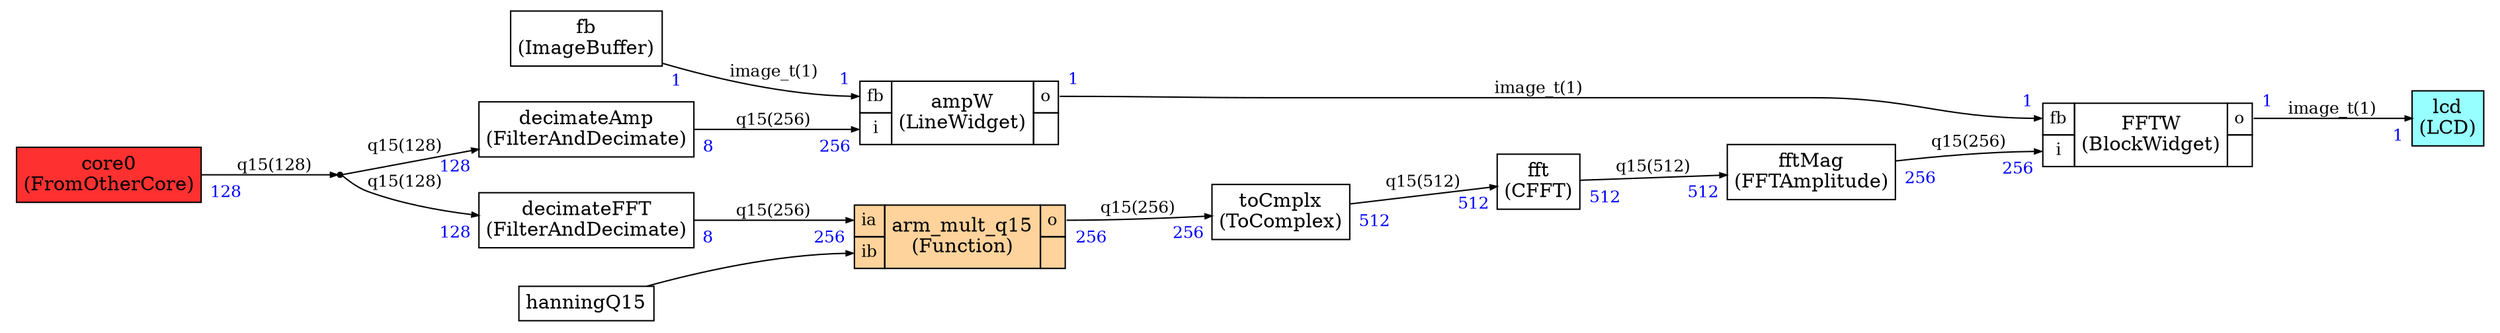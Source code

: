 



digraph structs {
    bgcolor = "white"
    node [shape=plaintext,color="black",fontcolor="black",fontname="Times-Roman"]
    rankdir=LR
    edge [arrowsize="0.5",color="black",fontcolor="black",fontname="Times-Roman"]



FFTW [label=<
<TABLE color="black" bgcolor="None" BORDER="0" CELLBORDER="1" CELLSPACING="0" CELLPADDING="4">
  <TR>
    <TD PORT="fb"><FONT POINT-SIZE="12.0" COLOR="black">fb</FONT></TD>
    <TD ALIGN="CENTER" ROWSPAN="2"><FONT COLOR="black" POINT-SIZE="14.0">FFTW<BR/>(BlockWidget)</FONT></TD>
    <TD PORT="o"><FONT POINT-SIZE="12.0" COLOR="black">o</FONT></TD>
  </TR>
<TR>
<TD PORT="i"><FONT POINT-SIZE="12.0" COLOR="black">i</FONT></TD>

 
<TD></TD></TR>

</TABLE>>];


ampW [label=<
<TABLE color="black" bgcolor="None" BORDER="0" CELLBORDER="1" CELLSPACING="0" CELLPADDING="4">
  <TR>
    <TD PORT="fb"><FONT POINT-SIZE="12.0" COLOR="black">fb</FONT></TD>
    <TD ALIGN="CENTER" ROWSPAN="2"><FONT COLOR="black" POINT-SIZE="14.0">ampW<BR/>(LineWidget)</FONT></TD>
    <TD PORT="o"><FONT POINT-SIZE="12.0" COLOR="black">o</FONT></TD>
  </TR>
<TR>
<TD PORT="i"><FONT POINT-SIZE="12.0" COLOR="black">i</FONT></TD>

 
<TD></TD></TR>

</TABLE>>];


arm_mult_q151 [label=<
<TABLE color="black" bgcolor="burlywood1" BORDER="0" CELLBORDER="1" CELLSPACING="0" CELLPADDING="4">
  <TR>
    <TD PORT="ia"><FONT POINT-SIZE="12.0" COLOR="black">ia</FONT></TD>
    <TD ALIGN="CENTER" ROWSPAN="2"><FONT COLOR="black" POINT-SIZE="14.0">arm_mult_q15<BR/>(Function)</FONT></TD>
    <TD PORT="o"><FONT POINT-SIZE="12.0" COLOR="black">o</FONT></TD>
  </TR>
<TR>
<TD PORT="ib"><FONT POINT-SIZE="12.0" COLOR="black">ib</FONT></TD>

 
<TD></TD></TR>

</TABLE>>];

core0 [label=<
<TABLE color="black" bgcolor="firebrick1" BORDER="0" CELLBORDER="1" CELLSPACING="0" CELLPADDING="4">
  <TR>
    <TD ALIGN="CENTER" PORT="i"><FONT COLOR="black" POINT-SIZE="14.0">core0<BR/>(FromOtherCore)</FONT></TD>
  </TR>
</TABLE>>];

decimateAmp [label=<
<TABLE color="black" bgcolor="None" BORDER="0" CELLBORDER="1" CELLSPACING="0" CELLPADDING="4">
  <TR>
    <TD ALIGN="CENTER" PORT="i"><FONT COLOR="black" POINT-SIZE="14.0">decimateAmp<BR/>(FilterAndDecimate)</FONT></TD>
  </TR>
</TABLE>>];

decimateFFT [label=<
<TABLE color="black" bgcolor="None" BORDER="0" CELLBORDER="1" CELLSPACING="0" CELLPADDING="4">
  <TR>
    <TD ALIGN="CENTER" PORT="i"><FONT COLOR="black" POINT-SIZE="14.0">decimateFFT<BR/>(FilterAndDecimate)</FONT></TD>
  </TR>
</TABLE>>];

dup0 [shape=point,label="dup0"]

fb [label=<
<TABLE color="black" bgcolor="None" BORDER="0" CELLBORDER="1" CELLSPACING="0" CELLPADDING="4">
  <TR>
    <TD ALIGN="CENTER" PORT="i"><FONT COLOR="black" POINT-SIZE="14.0">fb<BR/>(ImageBuffer)</FONT></TD>
  </TR>
</TABLE>>];

fft [label=<
<TABLE color="black" bgcolor="None" BORDER="0" CELLBORDER="1" CELLSPACING="0" CELLPADDING="4">
  <TR>
    <TD ALIGN="CENTER" PORT="i"><FONT COLOR="black" POINT-SIZE="14.0">fft<BR/>(CFFT)</FONT></TD>
  </TR>
</TABLE>>];

fftMag [label=<
<TABLE color="black" bgcolor="None" BORDER="0" CELLBORDER="1" CELLSPACING="0" CELLPADDING="4">
  <TR>
    <TD ALIGN="CENTER" PORT="i"><FONT COLOR="black" POINT-SIZE="14.0">fftMag<BR/>(FFTAmplitude)</FONT></TD>
  </TR>
</TABLE>>];

lcd [label=<
<TABLE color="black" bgcolor="darkslategray1" BORDER="0" CELLBORDER="1" CELLSPACING="0" CELLPADDING="4">
  <TR>
    <TD ALIGN="CENTER" PORT="i"><FONT COLOR="black" POINT-SIZE="14.0">lcd<BR/>(LCD)</FONT></TD>
  </TR>
</TABLE>>];

toCmplx [label=<
<TABLE color="black" bgcolor="None" BORDER="0" CELLBORDER="1" CELLSPACING="0" CELLPADDING="4">
  <TR>
    <TD ALIGN="CENTER" PORT="i"><FONT COLOR="black" POINT-SIZE="14.0">toCmplx<BR/>(ToComplex)</FONT></TD>
  </TR>
</TABLE>>];



decimateAmp:i -> ampW:i [style="solid",color="black",fontsize="12.0",fontcolor="black",label=<q15(256)>
,headlabel=<<TABLE BORDER="0" CELLPADDING="4"><TR><TD><FONT COLOR="blue" POINT-SIZE="12.0" >256</FONT>
</TD></TR></TABLE>>
,taillabel=<<TABLE BORDER="0" CELLPADDING="4"><TR><TD><FONT COLOR="blue" POINT-SIZE="12.0" >8</FONT>
</TD></TR></TABLE>>]

fb:i -> ampW:fb [style="solid",color="black",fontsize="12.0",fontcolor="black",label=<image_t(1)>
,headlabel=<<TABLE BORDER="0" CELLPADDING="4"><TR><TD><FONT COLOR="blue" POINT-SIZE="12.0" >1</FONT>
</TD></TR></TABLE>>
,taillabel=<<TABLE BORDER="0" CELLPADDING="4"><TR><TD><FONT COLOR="blue" POINT-SIZE="12.0" >1</FONT>
</TD></TR></TABLE>>]

decimateFFT:i -> arm_mult_q151:ia [style="solid",color="black",fontsize="12.0",fontcolor="black",label=<q15(256)>
,headlabel=<<TABLE BORDER="0" CELLPADDING="4"><TR><TD><FONT COLOR="blue" POINT-SIZE="12.0" >256</FONT>
</TD></TR></TABLE>>
,taillabel=<<TABLE BORDER="0" CELLPADDING="4"><TR><TD><FONT COLOR="blue" POINT-SIZE="12.0" >8</FONT>
</TD></TR></TABLE>>]

arm_mult_q151:o -> toCmplx:i [style="solid",color="black",fontsize="12.0",fontcolor="black",label=<q15(256)>
,headlabel=<<TABLE BORDER="0" CELLPADDING="4"><TR><TD><FONT COLOR="blue" POINT-SIZE="12.0" >256</FONT>
</TD></TR></TABLE>>
,taillabel=<<TABLE BORDER="0" CELLPADDING="4"><TR><TD><FONT COLOR="blue" POINT-SIZE="12.0" >256</FONT>
</TD></TR></TABLE>>]

toCmplx:i -> fft:i [style="solid",color="black",fontsize="12.0",fontcolor="black",label=<q15(512)>
,headlabel=<<TABLE BORDER="0" CELLPADDING="4"><TR><TD><FONT COLOR="blue" POINT-SIZE="12.0" >512</FONT>
</TD></TR></TABLE>>
,taillabel=<<TABLE BORDER="0" CELLPADDING="4"><TR><TD><FONT COLOR="blue" POINT-SIZE="12.0" >512</FONT>
</TD></TR></TABLE>>]

fft:i -> fftMag:i [style="solid",color="black",fontsize="12.0",fontcolor="black",label=<q15(512)>
,headlabel=<<TABLE BORDER="0" CELLPADDING="4"><TR><TD><FONT COLOR="blue" POINT-SIZE="12.0" >512</FONT>
</TD></TR></TABLE>>
,taillabel=<<TABLE BORDER="0" CELLPADDING="4"><TR><TD><FONT COLOR="blue" POINT-SIZE="12.0" >512</FONT>
</TD></TR></TABLE>>]

fftMag:i -> FFTW:i [style="solid",color="black",fontsize="12.0",fontcolor="black",label=<q15(256)>
,headlabel=<<TABLE BORDER="0" CELLPADDING="4"><TR><TD><FONT COLOR="blue" POINT-SIZE="12.0" >256</FONT>
</TD></TR></TABLE>>
,taillabel=<<TABLE BORDER="0" CELLPADDING="4"><TR><TD><FONT COLOR="blue" POINT-SIZE="12.0" >256</FONT>
</TD></TR></TABLE>>]

ampW:o -> FFTW:fb [style="solid",color="black",fontsize="12.0",fontcolor="black",label=<image_t(1)>
,headlabel=<<TABLE BORDER="0" CELLPADDING="4"><TR><TD><FONT COLOR="blue" POINT-SIZE="12.0" >1</FONT>
</TD></TR></TABLE>>
,taillabel=<<TABLE BORDER="0" CELLPADDING="4"><TR><TD><FONT COLOR="blue" POINT-SIZE="12.0" >1</FONT>
</TD></TR></TABLE>>]

FFTW:o -> lcd:i [style="solid",color="black",fontsize="12.0",fontcolor="black",label=<image_t(1)>
,headlabel=<<TABLE BORDER="0" CELLPADDING="4"><TR><TD><FONT COLOR="blue" POINT-SIZE="12.0" >1</FONT>
</TD></TR></TABLE>>
,taillabel=<<TABLE BORDER="0" CELLPADDING="4"><TR><TD><FONT COLOR="blue" POINT-SIZE="12.0" >1</FONT>
</TD></TR></TABLE>>]

core0:i ->  
dup0 [style="solid",color="black",fontsize="12.0",fontcolor="black",label=<q15(128)>

,taillabel=<<TABLE BORDER="0" CELLPADDING="4"><TR><TD><FONT COLOR="blue" POINT-SIZE="12.0" >128</FONT>
</TD></TR></TABLE>>]

 
dup0 -> decimateAmp:i [style="solid",color="black",fontsize="12.0",fontcolor="black",label=<q15(128)>
,headlabel=<<TABLE BORDER="0" CELLPADDING="4"><TR><TD><FONT COLOR="blue" POINT-SIZE="12.0" >128</FONT>
</TD></TR></TABLE>>
]

 
dup0 -> decimateFFT:i [style="solid",color="black",fontsize="12.0",fontcolor="black",label=<q15(128)>
,headlabel=<<TABLE BORDER="0" CELLPADDING="4"><TR><TD><FONT COLOR="blue" POINT-SIZE="12.0" >128</FONT>
</TD></TR></TABLE>>
]

hanningQ15 [label=<
<TABLE color="black" bgcolor="none" BORDER="0" CELLBORDER="1" CELLSPACING="0" CELLPADDING="4">
  <TR>
    <TD ALIGN="CENTER" PORT="i"><FONT COLOR="black" POINT-SIZE="14.0">hanningQ15</FONT></TD>
  </TR>
</TABLE>>];

hanningQ15:i -> arm_mult_q151:ib
 [style="solid",color="black"]
}
